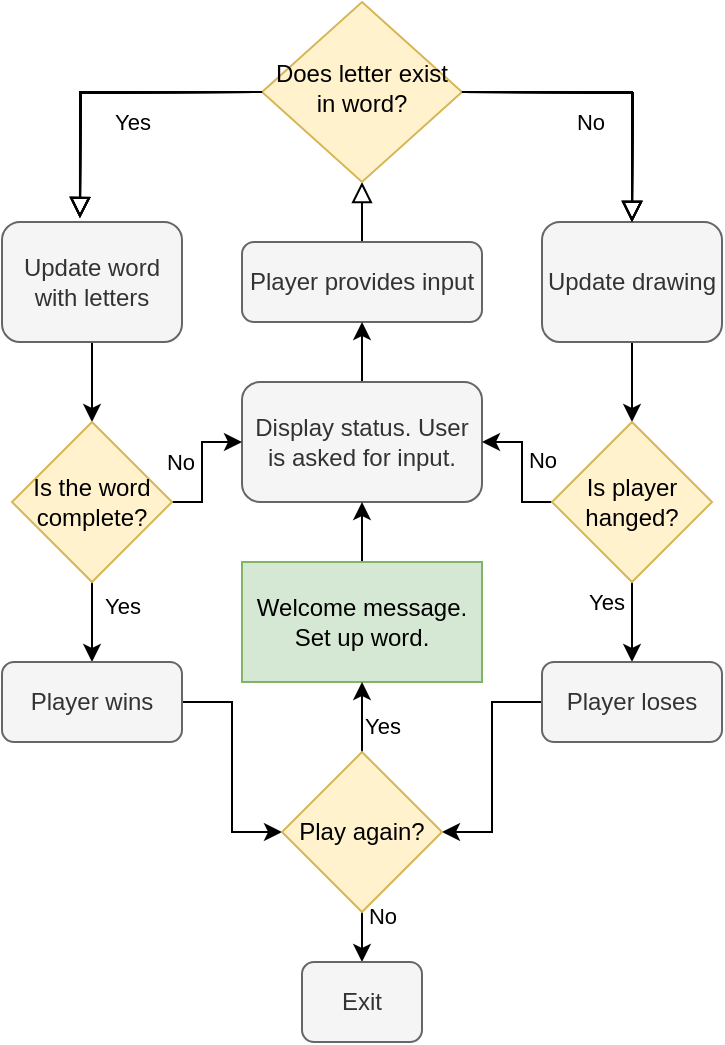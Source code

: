 <mxfile version="14.2.4" type="github" pages="2">
  <diagram id="C5RBs43oDa-KdzZeNtuy" name="Page-1">
    <mxGraphModel dx="782" dy="735" grid="1" gridSize="10" guides="1" tooltips="1" connect="1" arrows="1" fold="1" page="1" pageScale="1" pageWidth="827" pageHeight="1169" math="0" shadow="0">
      <root>
        <mxCell id="WIyWlLk6GJQsqaUBKTNV-0" />
        <mxCell id="WIyWlLk6GJQsqaUBKTNV-1" parent="WIyWlLk6GJQsqaUBKTNV-0" />
        <mxCell id="WIyWlLk6GJQsqaUBKTNV-2" value="" style="rounded=0;html=1;jettySize=auto;orthogonalLoop=1;fontSize=11;endArrow=block;endFill=0;endSize=8;strokeWidth=1;shadow=0;labelBackgroundColor=none;edgeStyle=orthogonalEdgeStyle;" parent="WIyWlLk6GJQsqaUBKTNV-1" source="WIyWlLk6GJQsqaUBKTNV-3" target="WIyWlLk6GJQsqaUBKTNV-6" edge="1">
          <mxGeometry relative="1" as="geometry" />
        </mxCell>
        <mxCell id="WIyWlLk6GJQsqaUBKTNV-3" value="Player provides input" style="rounded=1;whiteSpace=wrap;html=1;fontSize=12;glass=0;strokeWidth=1;shadow=0;fillColor=#f5f5f5;strokeColor=#666666;fontColor=#333333;" parent="WIyWlLk6GJQsqaUBKTNV-1" vertex="1">
          <mxGeometry x="160" y="290" width="120" height="40" as="geometry" />
        </mxCell>
        <mxCell id="WIyWlLk6GJQsqaUBKTNV-4" value="Yes" style="rounded=0;html=1;jettySize=auto;orthogonalLoop=1;fontSize=11;endArrow=block;endFill=0;endSize=8;strokeWidth=1;shadow=0;labelBackgroundColor=none;edgeStyle=orthogonalEdgeStyle;entryX=0.433;entryY=-0.033;entryDx=0;entryDy=0;entryPerimeter=0;" parent="WIyWlLk6GJQsqaUBKTNV-1" source="WIyWlLk6GJQsqaUBKTNV-6" target="fjrnW3PI3LWzbLAK-cZc-3" edge="1">
          <mxGeometry x="-0.148" y="15" relative="1" as="geometry">
            <mxPoint as="offset" />
            <mxPoint x="130" y="290" as="targetPoint" />
          </mxGeometry>
        </mxCell>
        <mxCell id="WIyWlLk6GJQsqaUBKTNV-5" value="No" style="edgeStyle=orthogonalEdgeStyle;rounded=0;html=1;jettySize=auto;orthogonalLoop=1;fontSize=11;endArrow=block;endFill=0;endSize=8;strokeWidth=1;shadow=0;labelBackgroundColor=none;" parent="WIyWlLk6GJQsqaUBKTNV-1" source="WIyWlLk6GJQsqaUBKTNV-6" target="WIyWlLk6GJQsqaUBKTNV-7" edge="1">
          <mxGeometry x="-0.151" y="-15" relative="1" as="geometry">
            <mxPoint as="offset" />
          </mxGeometry>
        </mxCell>
        <mxCell id="WIyWlLk6GJQsqaUBKTNV-6" value="Does letter exist in word?" style="rhombus;whiteSpace=wrap;html=1;shadow=0;fontFamily=Helvetica;fontSize=12;align=center;strokeWidth=1;spacing=6;spacingTop=-4;fillColor=#fff2cc;strokeColor=#d6b656;" parent="WIyWlLk6GJQsqaUBKTNV-1" vertex="1">
          <mxGeometry x="170" y="170" width="100" height="90" as="geometry" />
        </mxCell>
        <mxCell id="xqAeZNc6mWElx8pxlWOn-9" style="edgeStyle=orthogonalEdgeStyle;rounded=0;orthogonalLoop=1;jettySize=auto;html=1;" parent="WIyWlLk6GJQsqaUBKTNV-1" source="WIyWlLk6GJQsqaUBKTNV-7" target="xqAeZNc6mWElx8pxlWOn-10" edge="1">
          <mxGeometry relative="1" as="geometry">
            <mxPoint x="355" y="380.0" as="targetPoint" />
          </mxGeometry>
        </mxCell>
        <mxCell id="WIyWlLk6GJQsqaUBKTNV-7" value="Update drawing" style="rounded=1;whiteSpace=wrap;html=1;fontSize=12;glass=0;strokeWidth=1;shadow=0;fillColor=#f5f5f5;strokeColor=#666666;fontColor=#333333;" parent="WIyWlLk6GJQsqaUBKTNV-1" vertex="1">
          <mxGeometry x="310" y="280" width="90" height="60" as="geometry" />
        </mxCell>
        <mxCell id="fjrnW3PI3LWzbLAK-cZc-2" style="edgeStyle=orthogonalEdgeStyle;rounded=0;orthogonalLoop=1;jettySize=auto;html=1;" parent="WIyWlLk6GJQsqaUBKTNV-1" source="fjrnW3PI3LWzbLAK-cZc-0" target="WIyWlLk6GJQsqaUBKTNV-3" edge="1">
          <mxGeometry relative="1" as="geometry">
            <mxPoint x="220" y="50" as="sourcePoint" />
          </mxGeometry>
        </mxCell>
        <mxCell id="fjrnW3PI3LWzbLAK-cZc-0" value="Display status. User is asked for input." style="whiteSpace=wrap;html=1;rounded=1;shadow=0;strokeWidth=1;glass=0;fillColor=#f5f5f5;strokeColor=#666666;fontColor=#333333;" parent="WIyWlLk6GJQsqaUBKTNV-1" vertex="1">
          <mxGeometry x="160" y="360" width="120" height="60" as="geometry" />
        </mxCell>
        <mxCell id="xqAeZNc6mWElx8pxlWOn-0" style="edgeStyle=orthogonalEdgeStyle;rounded=0;orthogonalLoop=1;jettySize=auto;html=1;" parent="WIyWlLk6GJQsqaUBKTNV-1" source="fjrnW3PI3LWzbLAK-cZc-3" target="xqAeZNc6mWElx8pxlWOn-1" edge="1">
          <mxGeometry relative="1" as="geometry">
            <mxPoint x="85" y="380" as="targetPoint" />
          </mxGeometry>
        </mxCell>
        <mxCell id="fjrnW3PI3LWzbLAK-cZc-3" value="Update word with letters" style="rounded=1;whiteSpace=wrap;html=1;fillColor=#f5f5f5;strokeColor=#666666;fontColor=#333333;" parent="WIyWlLk6GJQsqaUBKTNV-1" vertex="1">
          <mxGeometry x="40" y="280" width="90" height="60" as="geometry" />
        </mxCell>
        <mxCell id="xqAeZNc6mWElx8pxlWOn-2" style="edgeStyle=orthogonalEdgeStyle;rounded=0;orthogonalLoop=1;jettySize=auto;html=1;" parent="WIyWlLk6GJQsqaUBKTNV-1" source="xqAeZNc6mWElx8pxlWOn-1" edge="1">
          <mxGeometry relative="1" as="geometry">
            <mxPoint x="85" y="500" as="targetPoint" />
          </mxGeometry>
        </mxCell>
        <mxCell id="xqAeZNc6mWElx8pxlWOn-3" style="edgeStyle=orthogonalEdgeStyle;rounded=0;orthogonalLoop=1;jettySize=auto;html=1;entryX=0;entryY=0.5;entryDx=0;entryDy=0;" parent="WIyWlLk6GJQsqaUBKTNV-1" source="xqAeZNc6mWElx8pxlWOn-1" target="fjrnW3PI3LWzbLAK-cZc-0" edge="1">
          <mxGeometry relative="1" as="geometry">
            <mxPoint x="140" y="340" as="targetPoint" />
            <Array as="points">
              <mxPoint x="140" y="420" />
              <mxPoint x="140" y="390" />
            </Array>
          </mxGeometry>
        </mxCell>
        <mxCell id="xqAeZNc6mWElx8pxlWOn-1" value="Is the word complete?" style="rhombus;whiteSpace=wrap;html=1;fillColor=#fff2cc;strokeColor=#d6b656;" parent="WIyWlLk6GJQsqaUBKTNV-1" vertex="1">
          <mxGeometry x="45" y="380" width="80" height="80" as="geometry" />
        </mxCell>
        <mxCell id="xqAeZNc6mWElx8pxlWOn-5" value="Yes" style="rounded=0;html=1;jettySize=auto;orthogonalLoop=1;fontSize=11;endArrow=block;endFill=0;endSize=8;strokeWidth=1;shadow=0;labelBackgroundColor=none;edgeStyle=orthogonalEdgeStyle;entryX=0.433;entryY=-0.033;entryDx=0;entryDy=0;entryPerimeter=0;" parent="WIyWlLk6GJQsqaUBKTNV-1" edge="1">
          <mxGeometry x="1" y="193" relative="1" as="geometry">
            <mxPoint x="-172" y="192" as="offset" />
            <mxPoint x="170.038" y="215.034" as="sourcePoint" />
            <mxPoint x="78.97" y="278.02" as="targetPoint" />
          </mxGeometry>
        </mxCell>
        <mxCell id="xqAeZNc6mWElx8pxlWOn-6" value="No" style="edgeStyle=orthogonalEdgeStyle;rounded=0;html=1;jettySize=auto;orthogonalLoop=1;fontSize=11;endArrow=block;endFill=0;endSize=8;strokeWidth=1;shadow=0;labelBackgroundColor=none;" parent="WIyWlLk6GJQsqaUBKTNV-1" edge="1">
          <mxGeometry x="-1" y="-232" relative="1" as="geometry">
            <mxPoint x="-140" y="-47" as="offset" />
            <mxPoint x="269.962" y="215.034" as="sourcePoint" />
            <mxPoint x="355" y="280" as="targetPoint" />
          </mxGeometry>
        </mxCell>
        <mxCell id="xqAeZNc6mWElx8pxlWOn-18" style="edgeStyle=orthogonalEdgeStyle;rounded=0;orthogonalLoop=1;jettySize=auto;html=1;entryX=0;entryY=0.5;entryDx=0;entryDy=0;" parent="WIyWlLk6GJQsqaUBKTNV-1" source="xqAeZNc6mWElx8pxlWOn-7" target="xqAeZNc6mWElx8pxlWOn-17" edge="1">
          <mxGeometry relative="1" as="geometry" />
        </mxCell>
        <mxCell id="xqAeZNc6mWElx8pxlWOn-7" value="&lt;div&gt;Player wins&lt;/div&gt;" style="rounded=1;whiteSpace=wrap;html=1;fillColor=#f5f5f5;strokeColor=#666666;fontColor=#333333;" parent="WIyWlLk6GJQsqaUBKTNV-1" vertex="1">
          <mxGeometry x="40" y="500" width="90" height="40" as="geometry" />
        </mxCell>
        <mxCell id="xqAeZNc6mWElx8pxlWOn-12" style="edgeStyle=orthogonalEdgeStyle;rounded=0;orthogonalLoop=1;jettySize=auto;html=1;entryX=1;entryY=0.5;entryDx=0;entryDy=0;" parent="WIyWlLk6GJQsqaUBKTNV-1" source="xqAeZNc6mWElx8pxlWOn-10" target="fjrnW3PI3LWzbLAK-cZc-0" edge="1">
          <mxGeometry relative="1" as="geometry">
            <mxPoint x="290" y="330" as="targetPoint" />
            <Array as="points">
              <mxPoint x="300" y="420" />
              <mxPoint x="300" y="390" />
            </Array>
          </mxGeometry>
        </mxCell>
        <mxCell id="xqAeZNc6mWElx8pxlWOn-14" style="edgeStyle=orthogonalEdgeStyle;rounded=0;orthogonalLoop=1;jettySize=auto;html=1;" parent="WIyWlLk6GJQsqaUBKTNV-1" source="xqAeZNc6mWElx8pxlWOn-10" target="xqAeZNc6mWElx8pxlWOn-13" edge="1">
          <mxGeometry relative="1" as="geometry" />
        </mxCell>
        <mxCell id="xqAeZNc6mWElx8pxlWOn-10" value="Is player hanged?" style="rhombus;whiteSpace=wrap;html=1;fillColor=#fff2cc;strokeColor=#d6b656;" parent="WIyWlLk6GJQsqaUBKTNV-1" vertex="1">
          <mxGeometry x="315" y="380.0" width="80" height="80" as="geometry" />
        </mxCell>
        <mxCell id="xqAeZNc6mWElx8pxlWOn-11" value="No" style="edgeStyle=orthogonalEdgeStyle;rounded=0;html=1;jettySize=auto;orthogonalLoop=1;fontSize=11;endArrow=block;endFill=0;endSize=8;strokeWidth=1;shadow=0;labelBackgroundColor=none;" parent="WIyWlLk6GJQsqaUBKTNV-1" edge="1">
          <mxGeometry x="1" y="-128" relative="1" as="geometry">
            <mxPoint x="83" y="120" as="offset" />
            <mxPoint x="269.962" y="215.034" as="sourcePoint" />
            <mxPoint x="355" y="280.0" as="targetPoint" />
          </mxGeometry>
        </mxCell>
        <mxCell id="xqAeZNc6mWElx8pxlWOn-19" style="edgeStyle=orthogonalEdgeStyle;rounded=0;orthogonalLoop=1;jettySize=auto;html=1;entryX=1;entryY=0.5;entryDx=0;entryDy=0;" parent="WIyWlLk6GJQsqaUBKTNV-1" source="xqAeZNc6mWElx8pxlWOn-13" target="xqAeZNc6mWElx8pxlWOn-17" edge="1">
          <mxGeometry relative="1" as="geometry" />
        </mxCell>
        <mxCell id="xqAeZNc6mWElx8pxlWOn-13" value="&lt;div&gt;Player loses&lt;/div&gt;" style="rounded=1;whiteSpace=wrap;html=1;fillColor=#f5f5f5;strokeColor=#666666;fontColor=#333333;" parent="WIyWlLk6GJQsqaUBKTNV-1" vertex="1">
          <mxGeometry x="310" y="500" width="90" height="40" as="geometry" />
        </mxCell>
        <mxCell id="xqAeZNc6mWElx8pxlWOn-16" style="edgeStyle=orthogonalEdgeStyle;rounded=0;orthogonalLoop=1;jettySize=auto;html=1;entryX=0.5;entryY=1;entryDx=0;entryDy=0;" parent="WIyWlLk6GJQsqaUBKTNV-1" source="xqAeZNc6mWElx8pxlWOn-15" target="fjrnW3PI3LWzbLAK-cZc-0" edge="1">
          <mxGeometry relative="1" as="geometry" />
        </mxCell>
        <mxCell id="xqAeZNc6mWElx8pxlWOn-15" value="Welcome message. Set up word." style="rounded=0;whiteSpace=wrap;html=1;fillColor=#d5e8d4;strokeColor=#82b366;" parent="WIyWlLk6GJQsqaUBKTNV-1" vertex="1">
          <mxGeometry x="160" y="450" width="120" height="60" as="geometry" />
        </mxCell>
        <mxCell id="xqAeZNc6mWElx8pxlWOn-20" style="edgeStyle=orthogonalEdgeStyle;rounded=0;orthogonalLoop=1;jettySize=auto;html=1;" parent="WIyWlLk6GJQsqaUBKTNV-1" source="xqAeZNc6mWElx8pxlWOn-17" target="xqAeZNc6mWElx8pxlWOn-21" edge="1">
          <mxGeometry relative="1" as="geometry">
            <mxPoint x="220" y="680" as="targetPoint" />
          </mxGeometry>
        </mxCell>
        <mxCell id="xqAeZNc6mWElx8pxlWOn-22" style="edgeStyle=orthogonalEdgeStyle;rounded=0;orthogonalLoop=1;jettySize=auto;html=1;entryX=0.5;entryY=1;entryDx=0;entryDy=0;" parent="WIyWlLk6GJQsqaUBKTNV-1" source="xqAeZNc6mWElx8pxlWOn-17" target="xqAeZNc6mWElx8pxlWOn-15" edge="1">
          <mxGeometry relative="1" as="geometry" />
        </mxCell>
        <mxCell id="xqAeZNc6mWElx8pxlWOn-17" value="Play again?" style="rhombus;whiteSpace=wrap;html=1;fillColor=#fff2cc;strokeColor=#d6b656;" parent="WIyWlLk6GJQsqaUBKTNV-1" vertex="1">
          <mxGeometry x="180" y="545" width="80" height="80" as="geometry" />
        </mxCell>
        <mxCell id="xqAeZNc6mWElx8pxlWOn-21" value="Exit" style="rounded=1;whiteSpace=wrap;html=1;fillColor=#f5f5f5;strokeColor=#666666;fontColor=#333333;" parent="WIyWlLk6GJQsqaUBKTNV-1" vertex="1">
          <mxGeometry x="190" y="650" width="60" height="40" as="geometry" />
        </mxCell>
        <mxCell id="xqAeZNc6mWElx8pxlWOn-23" value="No" style="edgeStyle=orthogonalEdgeStyle;rounded=0;html=1;jettySize=auto;orthogonalLoop=1;fontSize=11;endArrow=block;endFill=0;endSize=8;strokeWidth=1;shadow=0;labelBackgroundColor=none;" parent="WIyWlLk6GJQsqaUBKTNV-1" edge="1">
          <mxGeometry x="1" y="-372" relative="1" as="geometry">
            <mxPoint x="247" y="350" as="offset" />
            <mxPoint x="269.962" y="215.034" as="sourcePoint" />
            <mxPoint x="355" y="280" as="targetPoint" />
          </mxGeometry>
        </mxCell>
        <mxCell id="xqAeZNc6mWElx8pxlWOn-24" value="Yes" style="rounded=0;html=1;jettySize=auto;orthogonalLoop=1;fontSize=11;endArrow=block;endFill=0;endSize=8;strokeWidth=1;shadow=0;labelBackgroundColor=none;edgeStyle=orthogonalEdgeStyle;entryX=0.433;entryY=-0.033;entryDx=0;entryDy=0;entryPerimeter=0;" parent="WIyWlLk6GJQsqaUBKTNV-1" edge="1">
          <mxGeometry x="1" y="294" relative="1" as="geometry">
            <mxPoint x="-143" y="252" as="offset" />
            <mxPoint x="170.038" y="215.034" as="sourcePoint" />
            <mxPoint x="78.97" y="278.02" as="targetPoint" />
          </mxGeometry>
        </mxCell>
        <mxCell id="9ujIuUHhOAY-lD1E5JAp-0" value="Yes" style="rounded=0;html=1;jettySize=auto;orthogonalLoop=1;fontSize=11;endArrow=block;endFill=0;endSize=8;strokeWidth=1;shadow=0;labelBackgroundColor=none;edgeStyle=orthogonalEdgeStyle;entryX=0.433;entryY=-0.033;entryDx=0;entryDy=0;entryPerimeter=0;" edge="1" parent="WIyWlLk6GJQsqaUBKTNV-1">
          <mxGeometry x="-1" y="306" relative="1" as="geometry">
            <mxPoint x="170" y="-51" as="offset" />
            <mxPoint x="170.038" y="215.034" as="sourcePoint" />
            <mxPoint x="78.97" y="278.02" as="targetPoint" />
          </mxGeometry>
        </mxCell>
      </root>
    </mxGraphModel>
  </diagram>
  <diagram id="apqzAD15IXNcqfT4UgLq" name="Page-2">
    <mxGraphModel dx="782" dy="735" grid="1" gridSize="10" guides="1" tooltips="1" connect="1" arrows="1" fold="1" page="1" pageScale="1" pageWidth="827" pageHeight="1169" math="0" shadow="0">
      <root>
        <mxCell id="vFmhcmhJ0JVYrdVQmQfo-0" />
        <mxCell id="vFmhcmhJ0JVYrdVQmQfo-1" parent="vFmhcmhJ0JVYrdVQmQfo-0" />
      </root>
    </mxGraphModel>
  </diagram>
</mxfile>

